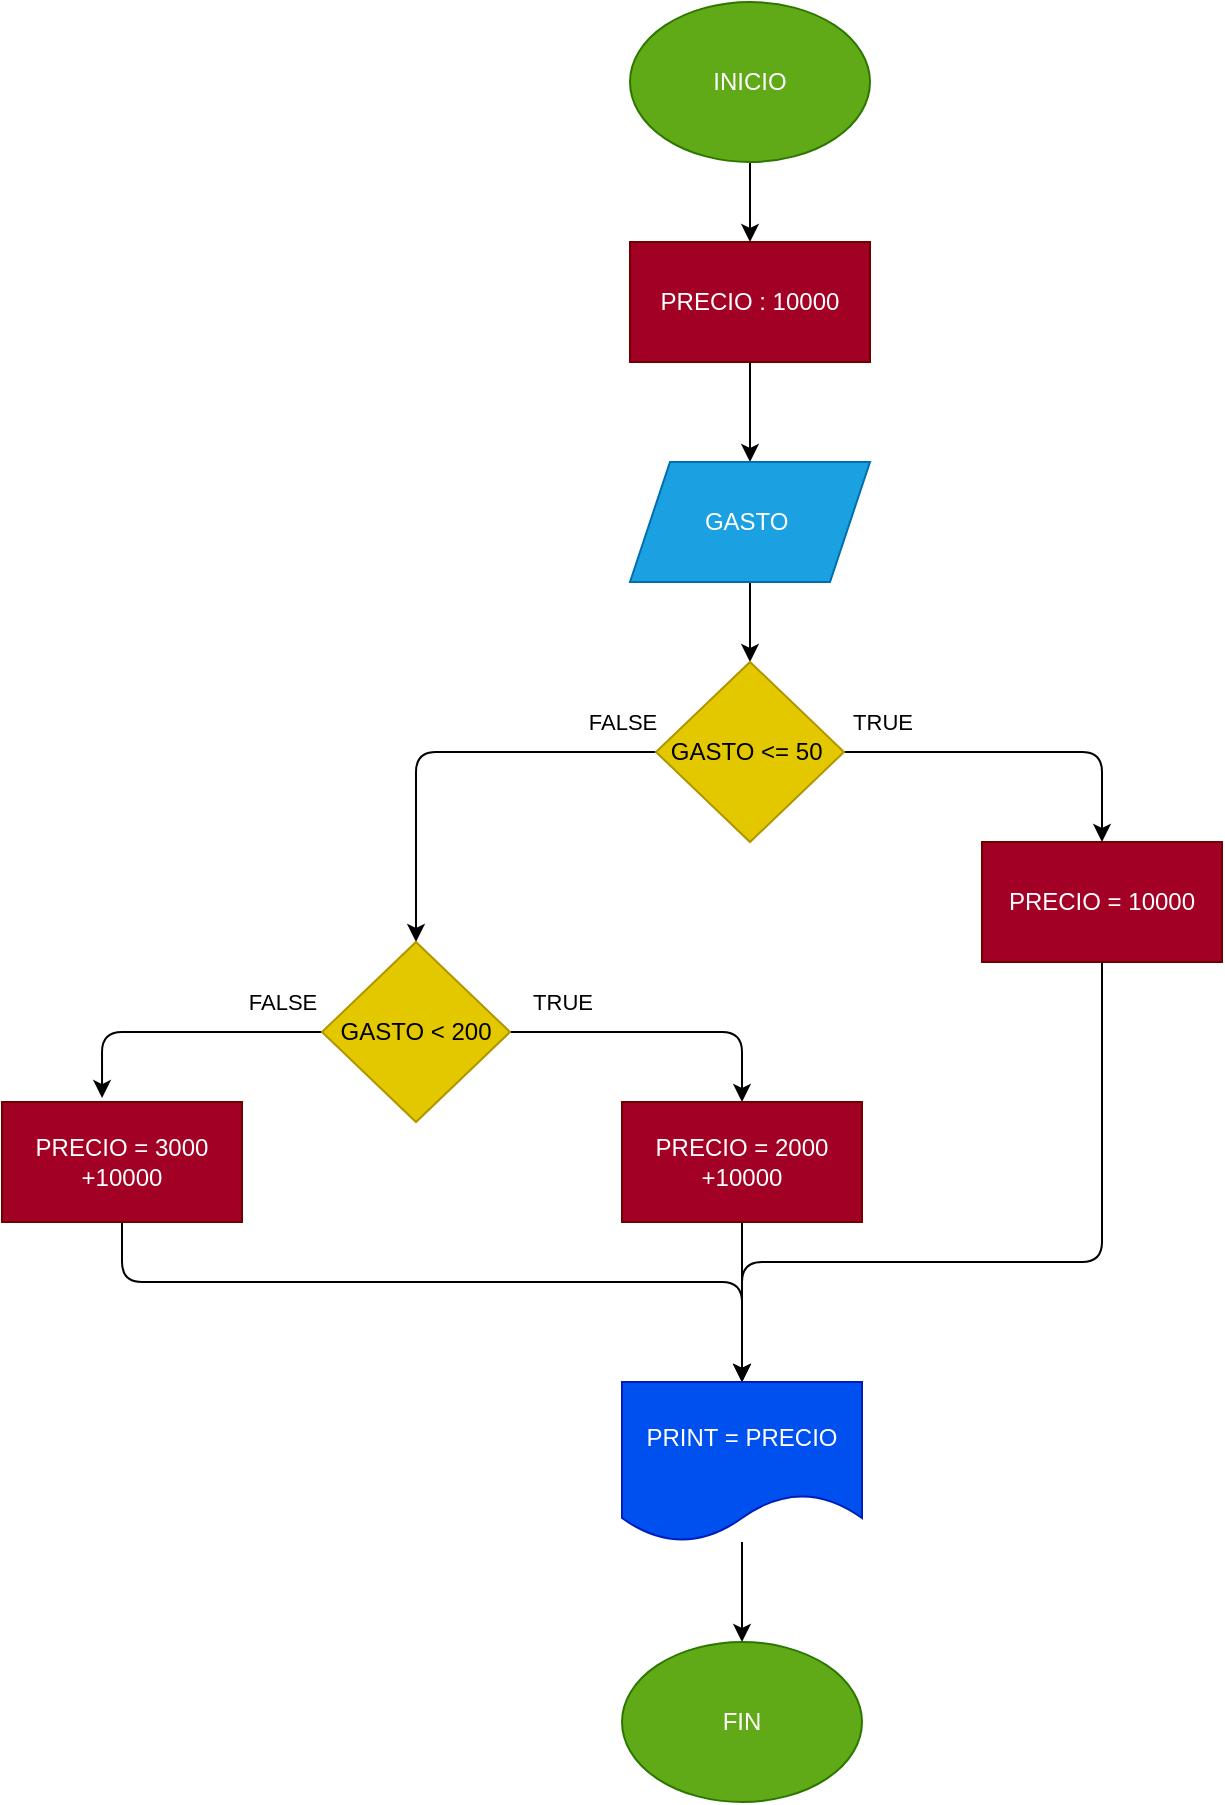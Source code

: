 <mxfile>
    <diagram id="uLX6r0MlvuZV3_MYghUF" name="Página-1">
        <mxGraphModel dx="832" dy="411" grid="1" gridSize="10" guides="1" tooltips="1" connect="1" arrows="1" fold="1" page="1" pageScale="1" pageWidth="827" pageHeight="1169" math="0" shadow="0">
            <root>
                <mxCell id="0"/>
                <mxCell id="1" parent="0"/>
                <mxCell id="4" value="" style="edgeStyle=none;html=1;" parent="1" source="2" target="3" edge="1">
                    <mxGeometry relative="1" as="geometry"/>
                </mxCell>
                <mxCell id="2" value="INICIO" style="ellipse;whiteSpace=wrap;html=1;fillColor=#60a917;fontColor=#ffffff;strokeColor=#2D7600;" parent="1" vertex="1">
                    <mxGeometry x="354" y="20" width="120" height="80" as="geometry"/>
                </mxCell>
                <mxCell id="6" value="" style="edgeStyle=none;html=1;" parent="1" source="3" target="5" edge="1">
                    <mxGeometry relative="1" as="geometry"/>
                </mxCell>
                <mxCell id="3" value="PRECIO : 10000" style="rounded=0;whiteSpace=wrap;html=1;fillColor=#a20025;fontColor=#ffffff;strokeColor=#6F0000;" parent="1" vertex="1">
                    <mxGeometry x="354" y="140" width="120" height="60" as="geometry"/>
                </mxCell>
                <mxCell id="11" value="" style="edgeStyle=none;html=1;" parent="1" source="5" target="10" edge="1">
                    <mxGeometry relative="1" as="geometry"/>
                </mxCell>
                <mxCell id="5" value="GASTO&amp;nbsp;" style="shape=parallelogram;perimeter=parallelogramPerimeter;whiteSpace=wrap;html=1;fixedSize=1;fillColor=#1ba1e2;fontColor=#ffffff;strokeColor=#006EAF;" parent="1" vertex="1">
                    <mxGeometry x="354" y="250" width="120" height="60" as="geometry"/>
                </mxCell>
                <mxCell id="14" value="FALSE" style="edgeStyle=none;html=1;entryX=0.5;entryY=0;entryDx=0;entryDy=0;" parent="1" source="10" target="12" edge="1">
                    <mxGeometry x="-0.842" y="-15" relative="1" as="geometry">
                        <Array as="points">
                            <mxPoint x="247" y="395"/>
                        </Array>
                        <mxPoint as="offset"/>
                    </mxGeometry>
                </mxCell>
                <mxCell id="17" value="TRUE" style="edgeStyle=none;html=1;entryX=0.5;entryY=0;entryDx=0;entryDy=0;" parent="1" source="10" edge="1">
                    <mxGeometry x="-0.782" y="15" relative="1" as="geometry">
                        <mxPoint x="590" y="440" as="targetPoint"/>
                        <Array as="points">
                            <mxPoint x="590" y="395"/>
                        </Array>
                        <mxPoint as="offset"/>
                    </mxGeometry>
                </mxCell>
                <mxCell id="10" value="GASTO &amp;lt;= 50&amp;nbsp;" style="rhombus;whiteSpace=wrap;html=1;fillColor=#e3c800;fontColor=#000000;strokeColor=#B09500;" parent="1" vertex="1">
                    <mxGeometry x="367" y="350" width="94" height="90" as="geometry"/>
                </mxCell>
                <mxCell id="19" style="edgeStyle=none;html=1;entryX=0.5;entryY=0;entryDx=0;entryDy=0;" parent="1" source="12" edge="1">
                    <mxGeometry relative="1" as="geometry">
                        <mxPoint x="410" y="570" as="targetPoint"/>
                        <Array as="points">
                            <mxPoint x="410" y="535"/>
                        </Array>
                    </mxGeometry>
                </mxCell>
                <mxCell id="25" value="TRUE" style="edgeLabel;html=1;align=center;verticalAlign=middle;resizable=0;points=[];" vertex="1" connectable="0" parent="19">
                    <mxGeometry x="-0.391" y="1" relative="1" as="geometry">
                        <mxPoint x="-20" y="-14" as="offset"/>
                    </mxGeometry>
                </mxCell>
                <mxCell id="24" value="FALSE" style="edgeStyle=none;html=1;entryX=0.417;entryY=-0.033;entryDx=0;entryDy=0;entryPerimeter=0;" edge="1" parent="1" source="12" target="23">
                    <mxGeometry x="-0.72" y="-15" relative="1" as="geometry">
                        <Array as="points">
                            <mxPoint x="90" y="535"/>
                        </Array>
                        <mxPoint as="offset"/>
                    </mxGeometry>
                </mxCell>
                <mxCell id="12" value="GASTO &amp;lt; 200" style="rhombus;whiteSpace=wrap;html=1;fillColor=#e3c800;fontColor=#000000;strokeColor=#B09500;" parent="1" vertex="1">
                    <mxGeometry x="200" y="490" width="94" height="90" as="geometry"/>
                </mxCell>
                <mxCell id="27" style="edgeStyle=none;html=1;entryX=0.5;entryY=0;entryDx=0;entryDy=0;" edge="1" parent="1" source="20" target="26">
                    <mxGeometry relative="1" as="geometry">
                        <Array as="points">
                            <mxPoint x="590" y="650"/>
                            <mxPoint x="410" y="650"/>
                        </Array>
                    </mxGeometry>
                </mxCell>
                <mxCell id="20" value="PRECIO = 10000" style="rounded=0;whiteSpace=wrap;html=1;fillColor=#a20025;fontColor=#ffffff;strokeColor=#6F0000;" vertex="1" parent="1">
                    <mxGeometry x="530" y="440" width="120" height="60" as="geometry"/>
                </mxCell>
                <mxCell id="28" style="edgeStyle=none;html=1;entryX=0.5;entryY=0;entryDx=0;entryDy=0;" edge="1" parent="1" source="21" target="26">
                    <mxGeometry relative="1" as="geometry"/>
                </mxCell>
                <mxCell id="21" value="PRECIO = 2000 +10000" style="rounded=0;whiteSpace=wrap;html=1;fillColor=#a20025;fontColor=#ffffff;strokeColor=#6F0000;" vertex="1" parent="1">
                    <mxGeometry x="350" y="570" width="120" height="60" as="geometry"/>
                </mxCell>
                <mxCell id="29" style="edgeStyle=none;html=1;entryX=0.5;entryY=0;entryDx=0;entryDy=0;exitX=0.5;exitY=1;exitDx=0;exitDy=0;" edge="1" parent="1" source="23" target="26">
                    <mxGeometry relative="1" as="geometry">
                        <Array as="points">
                            <mxPoint x="100" y="660"/>
                            <mxPoint x="410" y="660"/>
                        </Array>
                    </mxGeometry>
                </mxCell>
                <mxCell id="23" value="PRECIO = 3000 +10000" style="rounded=0;whiteSpace=wrap;html=1;fillColor=#a20025;fontColor=#ffffff;strokeColor=#6F0000;" vertex="1" parent="1">
                    <mxGeometry x="40" y="570" width="120" height="60" as="geometry"/>
                </mxCell>
                <mxCell id="31" style="edgeStyle=none;html=1;entryX=0.5;entryY=0;entryDx=0;entryDy=0;" edge="1" parent="1" source="26" target="30">
                    <mxGeometry relative="1" as="geometry"/>
                </mxCell>
                <mxCell id="26" value="PRINT = PRECIO" style="shape=document;whiteSpace=wrap;html=1;boundedLbl=1;fillColor=#0050ef;fontColor=#ffffff;strokeColor=#001DBC;" vertex="1" parent="1">
                    <mxGeometry x="350" y="710" width="120" height="80" as="geometry"/>
                </mxCell>
                <mxCell id="30" value="FIN" style="ellipse;whiteSpace=wrap;html=1;fillColor=#60a917;fontColor=#ffffff;strokeColor=#2D7600;" vertex="1" parent="1">
                    <mxGeometry x="350" y="840" width="120" height="80" as="geometry"/>
                </mxCell>
            </root>
        </mxGraphModel>
    </diagram>
</mxfile>
